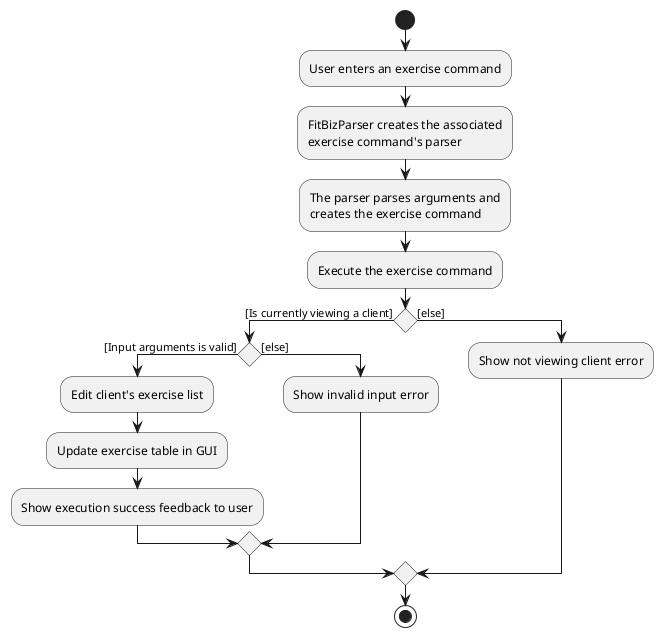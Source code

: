 @startuml ExerciseCommandActivityDiagram
start


:User enters an exercise command;
:FitBizParser creates the associated
exercise command's parser;
:The parser parses arguments and
creates the exercise command;
:Execute the exercise command;
'Since the beta syntax does not support placing the condition outside the
'diamond we place it as the true branch instead.

if () then ([Is currently viewing a client])
    if () then ([Input arguments is valid])
        :Edit client's exercise list;
        :Update exercise table in GUI;
        :Show execution success feedback to user;
    else ([else])
        :Show invalid input error;
    endif
else ([else])
    :Show not viewing client error;
endif

stop
@enduml
